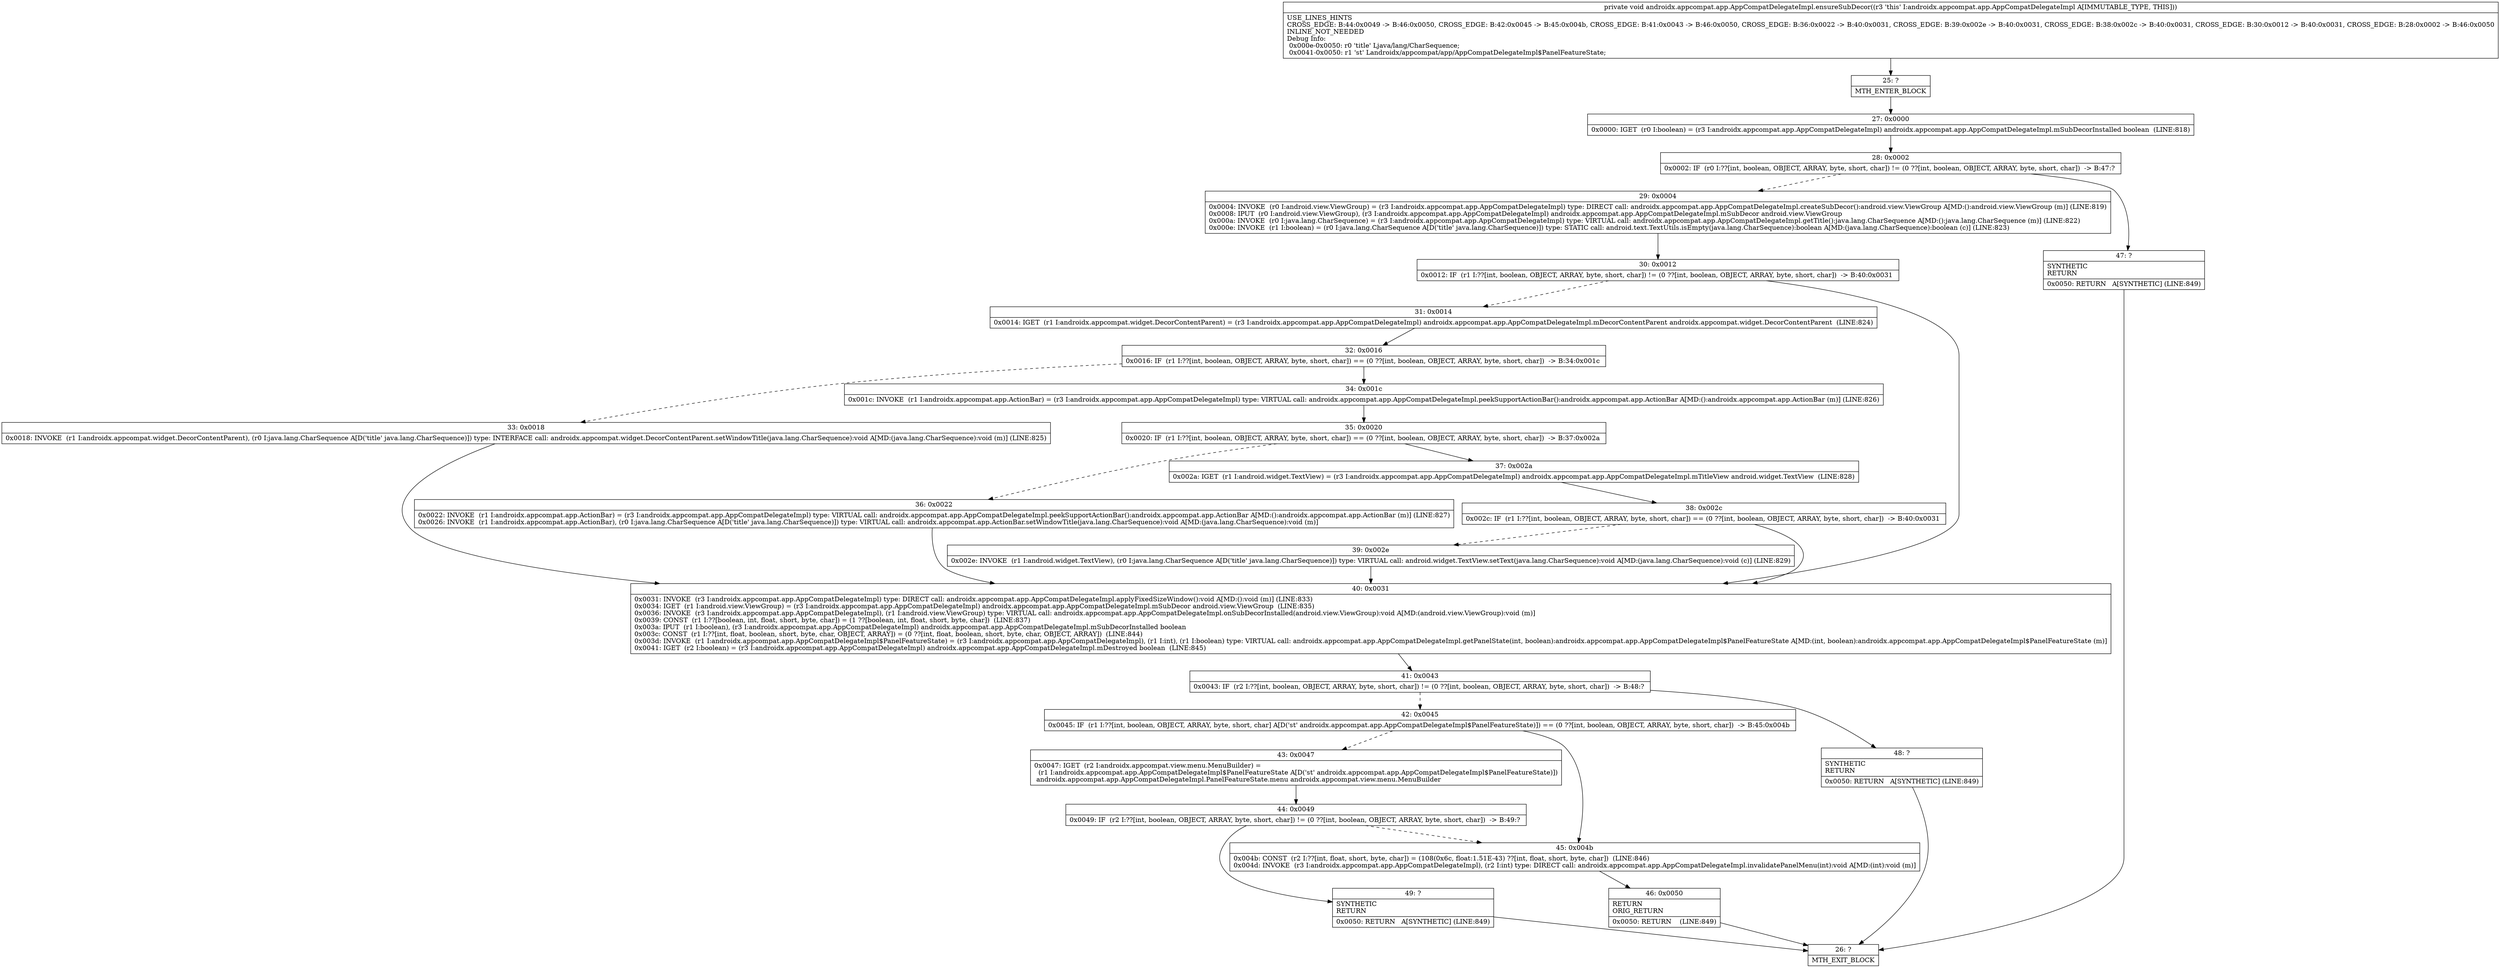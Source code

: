 digraph "CFG forandroidx.appcompat.app.AppCompatDelegateImpl.ensureSubDecor()V" {
Node_25 [shape=record,label="{25\:\ ?|MTH_ENTER_BLOCK\l}"];
Node_27 [shape=record,label="{27\:\ 0x0000|0x0000: IGET  (r0 I:boolean) = (r3 I:androidx.appcompat.app.AppCompatDelegateImpl) androidx.appcompat.app.AppCompatDelegateImpl.mSubDecorInstalled boolean  (LINE:818)\l}"];
Node_28 [shape=record,label="{28\:\ 0x0002|0x0002: IF  (r0 I:??[int, boolean, OBJECT, ARRAY, byte, short, char]) != (0 ??[int, boolean, OBJECT, ARRAY, byte, short, char])  \-\> B:47:? \l}"];
Node_29 [shape=record,label="{29\:\ 0x0004|0x0004: INVOKE  (r0 I:android.view.ViewGroup) = (r3 I:androidx.appcompat.app.AppCompatDelegateImpl) type: DIRECT call: androidx.appcompat.app.AppCompatDelegateImpl.createSubDecor():android.view.ViewGroup A[MD:():android.view.ViewGroup (m)] (LINE:819)\l0x0008: IPUT  (r0 I:android.view.ViewGroup), (r3 I:androidx.appcompat.app.AppCompatDelegateImpl) androidx.appcompat.app.AppCompatDelegateImpl.mSubDecor android.view.ViewGroup \l0x000a: INVOKE  (r0 I:java.lang.CharSequence) = (r3 I:androidx.appcompat.app.AppCompatDelegateImpl) type: VIRTUAL call: androidx.appcompat.app.AppCompatDelegateImpl.getTitle():java.lang.CharSequence A[MD:():java.lang.CharSequence (m)] (LINE:822)\l0x000e: INVOKE  (r1 I:boolean) = (r0 I:java.lang.CharSequence A[D('title' java.lang.CharSequence)]) type: STATIC call: android.text.TextUtils.isEmpty(java.lang.CharSequence):boolean A[MD:(java.lang.CharSequence):boolean (c)] (LINE:823)\l}"];
Node_30 [shape=record,label="{30\:\ 0x0012|0x0012: IF  (r1 I:??[int, boolean, OBJECT, ARRAY, byte, short, char]) != (0 ??[int, boolean, OBJECT, ARRAY, byte, short, char])  \-\> B:40:0x0031 \l}"];
Node_31 [shape=record,label="{31\:\ 0x0014|0x0014: IGET  (r1 I:androidx.appcompat.widget.DecorContentParent) = (r3 I:androidx.appcompat.app.AppCompatDelegateImpl) androidx.appcompat.app.AppCompatDelegateImpl.mDecorContentParent androidx.appcompat.widget.DecorContentParent  (LINE:824)\l}"];
Node_32 [shape=record,label="{32\:\ 0x0016|0x0016: IF  (r1 I:??[int, boolean, OBJECT, ARRAY, byte, short, char]) == (0 ??[int, boolean, OBJECT, ARRAY, byte, short, char])  \-\> B:34:0x001c \l}"];
Node_33 [shape=record,label="{33\:\ 0x0018|0x0018: INVOKE  (r1 I:androidx.appcompat.widget.DecorContentParent), (r0 I:java.lang.CharSequence A[D('title' java.lang.CharSequence)]) type: INTERFACE call: androidx.appcompat.widget.DecorContentParent.setWindowTitle(java.lang.CharSequence):void A[MD:(java.lang.CharSequence):void (m)] (LINE:825)\l}"];
Node_34 [shape=record,label="{34\:\ 0x001c|0x001c: INVOKE  (r1 I:androidx.appcompat.app.ActionBar) = (r3 I:androidx.appcompat.app.AppCompatDelegateImpl) type: VIRTUAL call: androidx.appcompat.app.AppCompatDelegateImpl.peekSupportActionBar():androidx.appcompat.app.ActionBar A[MD:():androidx.appcompat.app.ActionBar (m)] (LINE:826)\l}"];
Node_35 [shape=record,label="{35\:\ 0x0020|0x0020: IF  (r1 I:??[int, boolean, OBJECT, ARRAY, byte, short, char]) == (0 ??[int, boolean, OBJECT, ARRAY, byte, short, char])  \-\> B:37:0x002a \l}"];
Node_36 [shape=record,label="{36\:\ 0x0022|0x0022: INVOKE  (r1 I:androidx.appcompat.app.ActionBar) = (r3 I:androidx.appcompat.app.AppCompatDelegateImpl) type: VIRTUAL call: androidx.appcompat.app.AppCompatDelegateImpl.peekSupportActionBar():androidx.appcompat.app.ActionBar A[MD:():androidx.appcompat.app.ActionBar (m)] (LINE:827)\l0x0026: INVOKE  (r1 I:androidx.appcompat.app.ActionBar), (r0 I:java.lang.CharSequence A[D('title' java.lang.CharSequence)]) type: VIRTUAL call: androidx.appcompat.app.ActionBar.setWindowTitle(java.lang.CharSequence):void A[MD:(java.lang.CharSequence):void (m)]\l}"];
Node_37 [shape=record,label="{37\:\ 0x002a|0x002a: IGET  (r1 I:android.widget.TextView) = (r3 I:androidx.appcompat.app.AppCompatDelegateImpl) androidx.appcompat.app.AppCompatDelegateImpl.mTitleView android.widget.TextView  (LINE:828)\l}"];
Node_38 [shape=record,label="{38\:\ 0x002c|0x002c: IF  (r1 I:??[int, boolean, OBJECT, ARRAY, byte, short, char]) == (0 ??[int, boolean, OBJECT, ARRAY, byte, short, char])  \-\> B:40:0x0031 \l}"];
Node_39 [shape=record,label="{39\:\ 0x002e|0x002e: INVOKE  (r1 I:android.widget.TextView), (r0 I:java.lang.CharSequence A[D('title' java.lang.CharSequence)]) type: VIRTUAL call: android.widget.TextView.setText(java.lang.CharSequence):void A[MD:(java.lang.CharSequence):void (c)] (LINE:829)\l}"];
Node_40 [shape=record,label="{40\:\ 0x0031|0x0031: INVOKE  (r3 I:androidx.appcompat.app.AppCompatDelegateImpl) type: DIRECT call: androidx.appcompat.app.AppCompatDelegateImpl.applyFixedSizeWindow():void A[MD:():void (m)] (LINE:833)\l0x0034: IGET  (r1 I:android.view.ViewGroup) = (r3 I:androidx.appcompat.app.AppCompatDelegateImpl) androidx.appcompat.app.AppCompatDelegateImpl.mSubDecor android.view.ViewGroup  (LINE:835)\l0x0036: INVOKE  (r3 I:androidx.appcompat.app.AppCompatDelegateImpl), (r1 I:android.view.ViewGroup) type: VIRTUAL call: androidx.appcompat.app.AppCompatDelegateImpl.onSubDecorInstalled(android.view.ViewGroup):void A[MD:(android.view.ViewGroup):void (m)]\l0x0039: CONST  (r1 I:??[boolean, int, float, short, byte, char]) = (1 ??[boolean, int, float, short, byte, char])  (LINE:837)\l0x003a: IPUT  (r1 I:boolean), (r3 I:androidx.appcompat.app.AppCompatDelegateImpl) androidx.appcompat.app.AppCompatDelegateImpl.mSubDecorInstalled boolean \l0x003c: CONST  (r1 I:??[int, float, boolean, short, byte, char, OBJECT, ARRAY]) = (0 ??[int, float, boolean, short, byte, char, OBJECT, ARRAY])  (LINE:844)\l0x003d: INVOKE  (r1 I:androidx.appcompat.app.AppCompatDelegateImpl$PanelFeatureState) = (r3 I:androidx.appcompat.app.AppCompatDelegateImpl), (r1 I:int), (r1 I:boolean) type: VIRTUAL call: androidx.appcompat.app.AppCompatDelegateImpl.getPanelState(int, boolean):androidx.appcompat.app.AppCompatDelegateImpl$PanelFeatureState A[MD:(int, boolean):androidx.appcompat.app.AppCompatDelegateImpl$PanelFeatureState (m)]\l0x0041: IGET  (r2 I:boolean) = (r3 I:androidx.appcompat.app.AppCompatDelegateImpl) androidx.appcompat.app.AppCompatDelegateImpl.mDestroyed boolean  (LINE:845)\l}"];
Node_41 [shape=record,label="{41\:\ 0x0043|0x0043: IF  (r2 I:??[int, boolean, OBJECT, ARRAY, byte, short, char]) != (0 ??[int, boolean, OBJECT, ARRAY, byte, short, char])  \-\> B:48:? \l}"];
Node_42 [shape=record,label="{42\:\ 0x0045|0x0045: IF  (r1 I:??[int, boolean, OBJECT, ARRAY, byte, short, char] A[D('st' androidx.appcompat.app.AppCompatDelegateImpl$PanelFeatureState)]) == (0 ??[int, boolean, OBJECT, ARRAY, byte, short, char])  \-\> B:45:0x004b \l}"];
Node_43 [shape=record,label="{43\:\ 0x0047|0x0047: IGET  (r2 I:androidx.appcompat.view.menu.MenuBuilder) = \l  (r1 I:androidx.appcompat.app.AppCompatDelegateImpl$PanelFeatureState A[D('st' androidx.appcompat.app.AppCompatDelegateImpl$PanelFeatureState)])\l androidx.appcompat.app.AppCompatDelegateImpl.PanelFeatureState.menu androidx.appcompat.view.menu.MenuBuilder \l}"];
Node_44 [shape=record,label="{44\:\ 0x0049|0x0049: IF  (r2 I:??[int, boolean, OBJECT, ARRAY, byte, short, char]) != (0 ??[int, boolean, OBJECT, ARRAY, byte, short, char])  \-\> B:49:? \l}"];
Node_49 [shape=record,label="{49\:\ ?|SYNTHETIC\lRETURN\l|0x0050: RETURN   A[SYNTHETIC] (LINE:849)\l}"];
Node_26 [shape=record,label="{26\:\ ?|MTH_EXIT_BLOCK\l}"];
Node_45 [shape=record,label="{45\:\ 0x004b|0x004b: CONST  (r2 I:??[int, float, short, byte, char]) = (108(0x6c, float:1.51E\-43) ??[int, float, short, byte, char])  (LINE:846)\l0x004d: INVOKE  (r3 I:androidx.appcompat.app.AppCompatDelegateImpl), (r2 I:int) type: DIRECT call: androidx.appcompat.app.AppCompatDelegateImpl.invalidatePanelMenu(int):void A[MD:(int):void (m)]\l}"];
Node_46 [shape=record,label="{46\:\ 0x0050|RETURN\lORIG_RETURN\l|0x0050: RETURN    (LINE:849)\l}"];
Node_48 [shape=record,label="{48\:\ ?|SYNTHETIC\lRETURN\l|0x0050: RETURN   A[SYNTHETIC] (LINE:849)\l}"];
Node_47 [shape=record,label="{47\:\ ?|SYNTHETIC\lRETURN\l|0x0050: RETURN   A[SYNTHETIC] (LINE:849)\l}"];
MethodNode[shape=record,label="{private void androidx.appcompat.app.AppCompatDelegateImpl.ensureSubDecor((r3 'this' I:androidx.appcompat.app.AppCompatDelegateImpl A[IMMUTABLE_TYPE, THIS]))  | USE_LINES_HINTS\lCROSS_EDGE: B:44:0x0049 \-\> B:46:0x0050, CROSS_EDGE: B:42:0x0045 \-\> B:45:0x004b, CROSS_EDGE: B:41:0x0043 \-\> B:46:0x0050, CROSS_EDGE: B:36:0x0022 \-\> B:40:0x0031, CROSS_EDGE: B:39:0x002e \-\> B:40:0x0031, CROSS_EDGE: B:38:0x002c \-\> B:40:0x0031, CROSS_EDGE: B:30:0x0012 \-\> B:40:0x0031, CROSS_EDGE: B:28:0x0002 \-\> B:46:0x0050\lINLINE_NOT_NEEDED\lDebug Info:\l  0x000e\-0x0050: r0 'title' Ljava\/lang\/CharSequence;\l  0x0041\-0x0050: r1 'st' Landroidx\/appcompat\/app\/AppCompatDelegateImpl$PanelFeatureState;\l}"];
MethodNode -> Node_25;Node_25 -> Node_27;
Node_27 -> Node_28;
Node_28 -> Node_29[style=dashed];
Node_28 -> Node_47;
Node_29 -> Node_30;
Node_30 -> Node_31[style=dashed];
Node_30 -> Node_40;
Node_31 -> Node_32;
Node_32 -> Node_33[style=dashed];
Node_32 -> Node_34;
Node_33 -> Node_40;
Node_34 -> Node_35;
Node_35 -> Node_36[style=dashed];
Node_35 -> Node_37;
Node_36 -> Node_40;
Node_37 -> Node_38;
Node_38 -> Node_39[style=dashed];
Node_38 -> Node_40;
Node_39 -> Node_40;
Node_40 -> Node_41;
Node_41 -> Node_42[style=dashed];
Node_41 -> Node_48;
Node_42 -> Node_43[style=dashed];
Node_42 -> Node_45;
Node_43 -> Node_44;
Node_44 -> Node_45[style=dashed];
Node_44 -> Node_49;
Node_49 -> Node_26;
Node_45 -> Node_46;
Node_46 -> Node_26;
Node_48 -> Node_26;
Node_47 -> Node_26;
}

